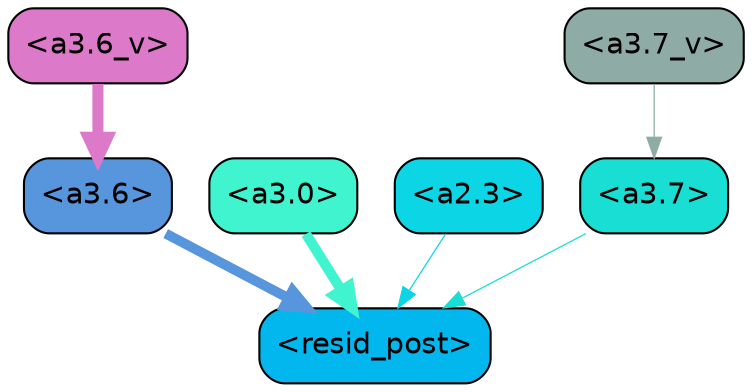 strict digraph "" {
	graph [bgcolor=transparent,
		layout=dot,
		overlap=false,
		splines=true
	];
	"<a3.7>"	[color=black,
		fillcolor="#18ded3",
		fontname=Helvetica,
		shape=box,
		style="filled, rounded"];
	"<resid_post>"	[color=black,
		fillcolor="#02b7ee",
		fontname=Helvetica,
		shape=box,
		style="filled, rounded"];
	"<a3.7>" -> "<resid_post>"	[color="#18ded3",
		penwidth=0.6];
	"<a3.6>"	[color=black,
		fillcolor="#5795dc",
		fontname=Helvetica,
		shape=box,
		style="filled, rounded"];
	"<a3.6>" -> "<resid_post>"	[color="#5795dc",
		penwidth=4.751592040061951];
	"<a3.0>"	[color=black,
		fillcolor="#40f4d0",
		fontname=Helvetica,
		shape=box,
		style="filled, rounded"];
	"<a3.0>" -> "<resid_post>"	[color="#40f4d0",
		penwidth=4.904066681861877];
	"<a2.3>"	[color=black,
		fillcolor="#0cd6e6",
		fontname=Helvetica,
		shape=box,
		style="filled, rounded"];
	"<a2.3>" -> "<resid_post>"	[color="#0cd6e6",
		penwidth=0.6];
	"<a3.7_v>"	[color=black,
		fillcolor="#8eaca5",
		fontname=Helvetica,
		shape=box,
		style="filled, rounded"];
	"<a3.7_v>" -> "<a3.7>"	[color="#8eaca5",
		penwidth=0.6];
	"<a3.6_v>"	[color=black,
		fillcolor="#dc79c8",
		fontname=Helvetica,
		shape=box,
		style="filled, rounded"];
	"<a3.6_v>" -> "<a3.6>"	[color="#dc79c8",
		penwidth=5.297133803367615];
}
